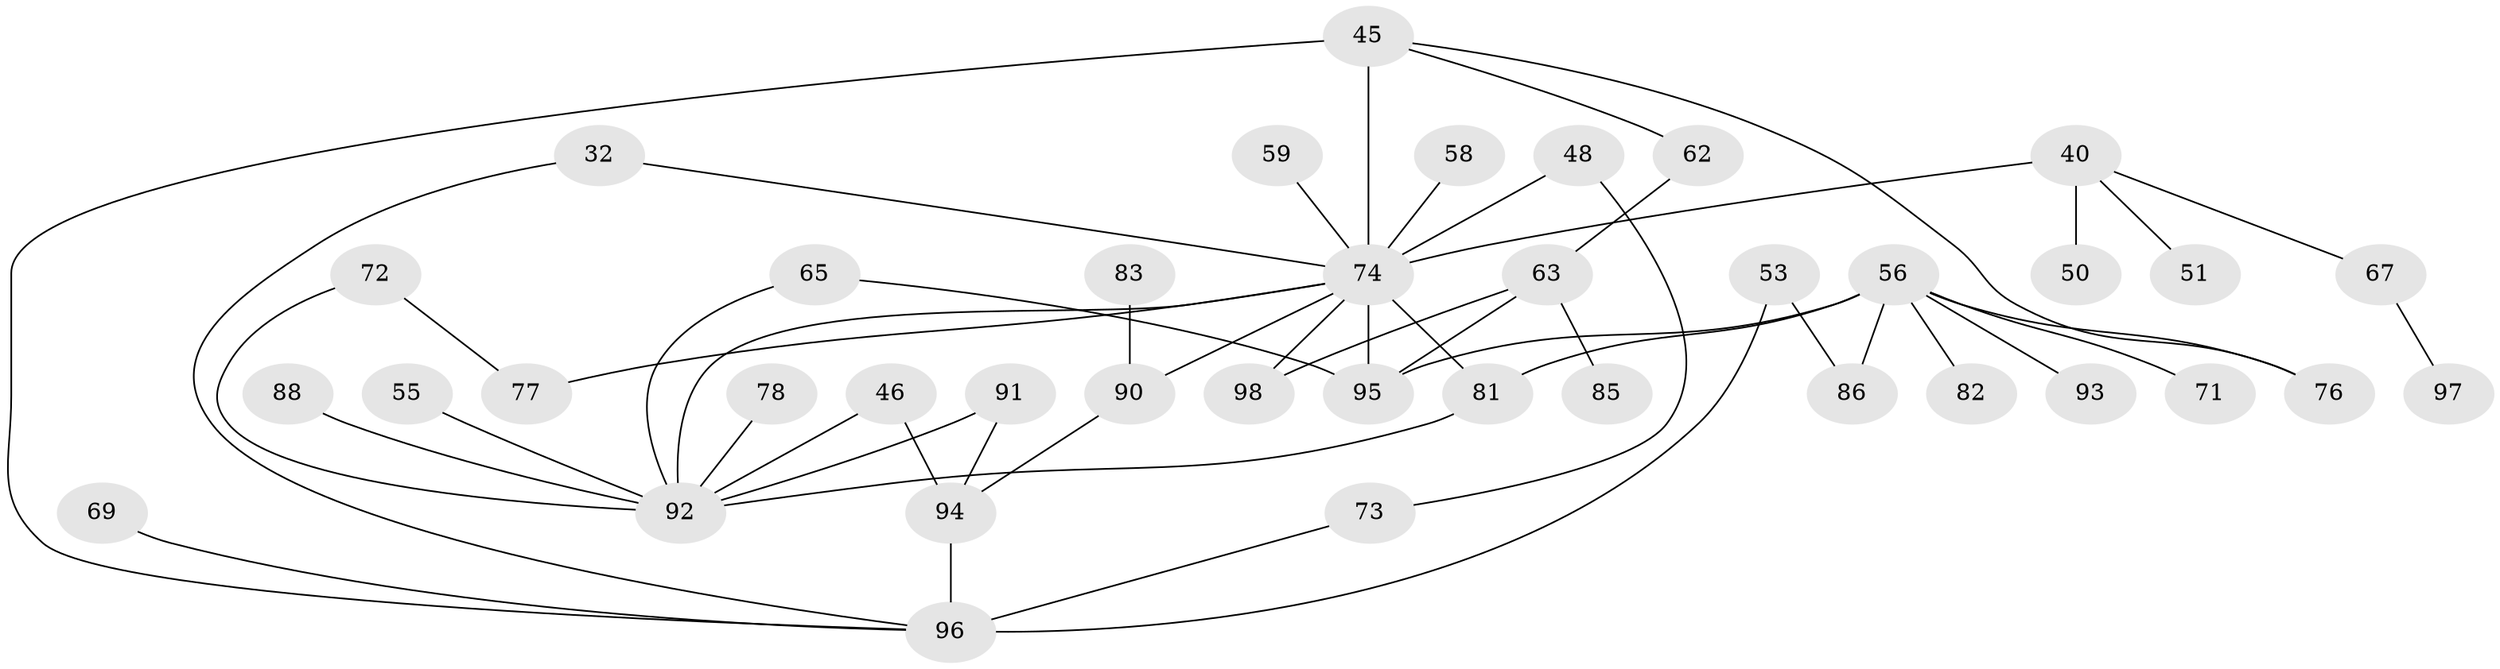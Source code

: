 // original degree distribution, {4: 0.1326530612244898, 7: 0.01020408163265306, 5: 0.04081632653061224, 6: 0.04081632653061224, 3: 0.22448979591836735, 2: 0.37755102040816324, 1: 0.17346938775510204}
// Generated by graph-tools (version 1.1) at 2025/46/03/04/25 21:46:13]
// undirected, 39 vertices, 51 edges
graph export_dot {
graph [start="1"]
  node [color=gray90,style=filled];
  32;
  40;
  45 [super="+17"];
  46;
  48;
  50;
  51;
  53;
  55;
  56 [super="+38"];
  58;
  59 [super="+34"];
  62;
  63;
  65 [super="+47"];
  67;
  69;
  71;
  72;
  73;
  74 [super="+19+14+18+20+2+42"];
  76;
  77;
  78;
  81 [super="+5+70"];
  82;
  83;
  85;
  86;
  88;
  90 [super="+68"];
  91;
  92 [super="+87+75+84+80"];
  93;
  94 [super="+52"];
  95 [super="+89+44"];
  96 [super="+49+64"];
  97;
  98 [super="+60"];
  32 -- 74;
  32 -- 96;
  40 -- 50;
  40 -- 51;
  40 -- 67;
  40 -- 74 [weight=2];
  45 -- 76;
  45 -- 62;
  45 -- 74 [weight=2];
  45 -- 96;
  46 -- 94;
  46 -- 92;
  48 -- 73;
  48 -- 74;
  53 -- 86;
  53 -- 96;
  55 -- 92;
  56 -- 76;
  56 -- 95 [weight=2];
  56 -- 81 [weight=3];
  56 -- 82;
  56 -- 86;
  56 -- 71;
  56 -- 93;
  58 -- 74;
  59 -- 74 [weight=2];
  62 -- 63;
  63 -- 85;
  63 -- 98;
  63 -- 95;
  65 -- 95 [weight=2];
  65 -- 92 [weight=2];
  67 -- 97;
  69 -- 96;
  72 -- 77;
  72 -- 92;
  73 -- 96;
  74 -- 77;
  74 -- 95 [weight=5];
  74 -- 81 [weight=4];
  74 -- 98 [weight=2];
  74 -- 90;
  74 -- 92 [weight=4];
  78 -- 92;
  81 -- 92;
  83 -- 90;
  88 -- 92;
  90 -- 94;
  91 -- 94;
  91 -- 92;
  94 -- 96 [weight=2];
}
